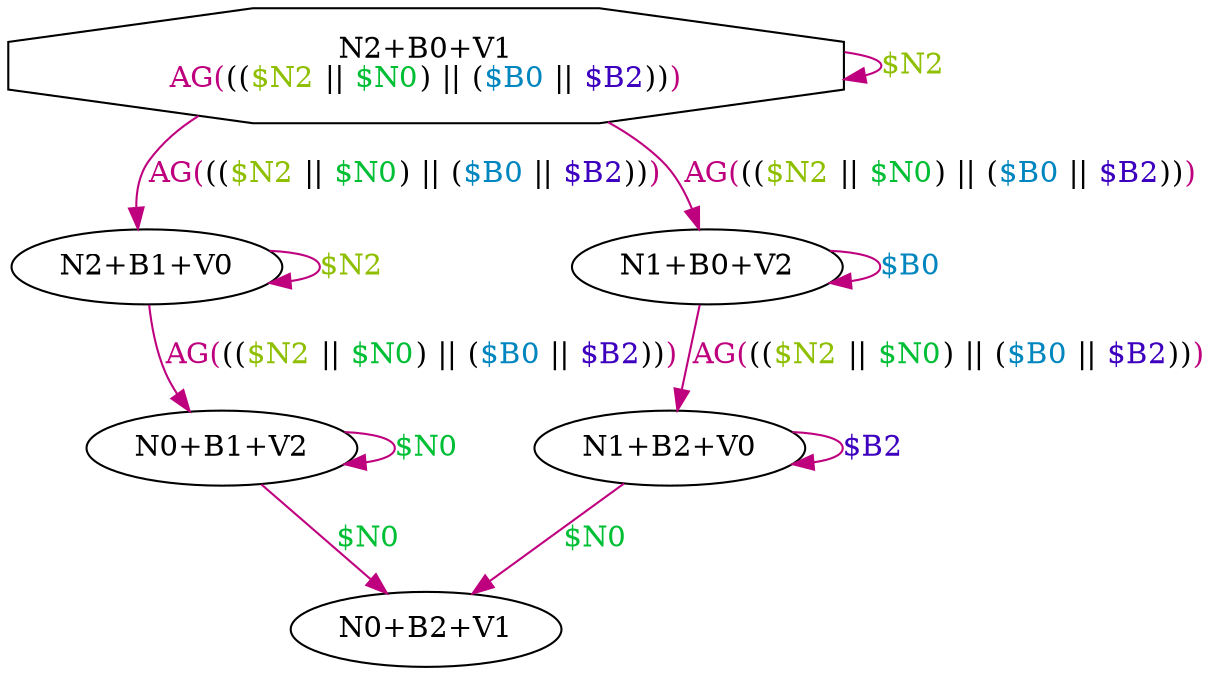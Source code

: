 digraph system {
N0 [label=<N2+B0+V1<BR/><FONT COLOR="0.88999975 1 0.75">AG(<FONT COLOR="black">(<FONT COLOR="black">(<FONT COLOR="0.20999973 1 0.75">$N2</FONT> || <FONT COLOR="0.37999973 1 0.75">$N0</FONT>)</FONT> || <FONT COLOR="black">(<FONT COLOR="0.5499997 1 0.75">$B0</FONT> || <FONT COLOR="0.71999973 1 0.75">$B2</FONT>)</FONT>)</FONT>)</FONT>>,shape=octagon]
N1 [label=<N2+B1+V0>]
N2 [label=<N0+B1+V2>]
N3 [label=<N0+B2+V1>]
N4 [label=<N1+B0+V2>]
N5 [label=<N1+B2+V0>]
N1 -> N2 [color="0.88999975 1 0.75",label=<<FONT COLOR="0.88999975 1 0.75">AG(<FONT COLOR="black">(<FONT COLOR="black">(<FONT COLOR="0.20999973 1 0.75">$N2</FONT> || <FONT COLOR="0.37999973 1 0.75">$N0</FONT>)</FONT> || <FONT COLOR="black">(<FONT COLOR="0.5499997 1 0.75">$B0</FONT> || <FONT COLOR="0.71999973 1 0.75">$B2</FONT>)</FONT>)</FONT>)</FONT>>]
N0 -> N1 [color="0.88999975 1 0.75",label=<<FONT COLOR="0.88999975 1 0.75">AG(<FONT COLOR="black">(<FONT COLOR="black">(<FONT COLOR="0.20999973 1 0.75">$N2</FONT> || <FONT COLOR="0.37999973 1 0.75">$N0</FONT>)</FONT> || <FONT COLOR="black">(<FONT COLOR="0.5499997 1 0.75">$B0</FONT> || <FONT COLOR="0.71999973 1 0.75">$B2</FONT>)</FONT>)</FONT>)</FONT>>]
N2 -> N3 [color="0.88999975 1 0.75",label=<<FONT COLOR="0.37999973 1 0.75">$N0</FONT>>]
N2 -> N2 [color="0.88999975 1 0.75",label=<<FONT COLOR="0.37999973 1 0.75">$N0</FONT>>]
N1 -> N1 [color="0.88999975 1 0.75",label=<<FONT COLOR="0.20999973 1 0.75">$N2</FONT>>]
N5 -> N5 [color="0.88999975 1 0.75",label=<<FONT COLOR="0.71999973 1 0.75">$B2</FONT>>]
N5 -> N3 [color="0.88999975 1 0.75",label=<<FONT COLOR="0.37999973 1 0.75">$N0</FONT>>]
N0 -> N0 [color="0.88999975 1 0.75",label=<<FONT COLOR="0.20999973 1 0.75">$N2</FONT>>]
N4 -> N5 [color="0.88999975 1 0.75",label=<<FONT COLOR="0.88999975 1 0.75">AG(<FONT COLOR="black">(<FONT COLOR="black">(<FONT COLOR="0.20999973 1 0.75">$N2</FONT> || <FONT COLOR="0.37999973 1 0.75">$N0</FONT>)</FONT> || <FONT COLOR="black">(<FONT COLOR="0.5499997 1 0.75">$B0</FONT> || <FONT COLOR="0.71999973 1 0.75">$B2</FONT>)</FONT>)</FONT>)</FONT>>]
N0 -> N4 [color="0.88999975 1 0.75",label=<<FONT COLOR="0.88999975 1 0.75">AG(<FONT COLOR="black">(<FONT COLOR="black">(<FONT COLOR="0.20999973 1 0.75">$N2</FONT> || <FONT COLOR="0.37999973 1 0.75">$N0</FONT>)</FONT> || <FONT COLOR="black">(<FONT COLOR="0.5499997 1 0.75">$B0</FONT> || <FONT COLOR="0.71999973 1 0.75">$B2</FONT>)</FONT>)</FONT>)</FONT>>]
N4 -> N4 [color="0.88999975 1 0.75",label=<<FONT COLOR="0.5499997 1 0.75">$B0</FONT>>]
}
